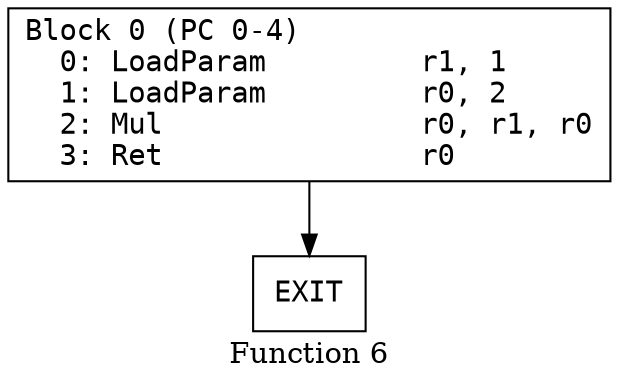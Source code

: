 // Function 6 from cjs_v96
// Generated from data/cjs_v96.dot

digraph {
  rankdir=TB;
  node [shape=box, fontname="monospace"];

  label = "Function 6";
  style = filled;
  color = lightgrey;

  f6_n0 [ label = "Block 0 (PC 0-4)\l  0: LoadParam         r1, 1\l  1: LoadParam         r0, 2\l  2: Mul               r0, r1, r0\l  3: Ret               r0\l" ]
  f6_n1 [ label = "EXIT" ]

  f6_n0 -> f6_n1
}

